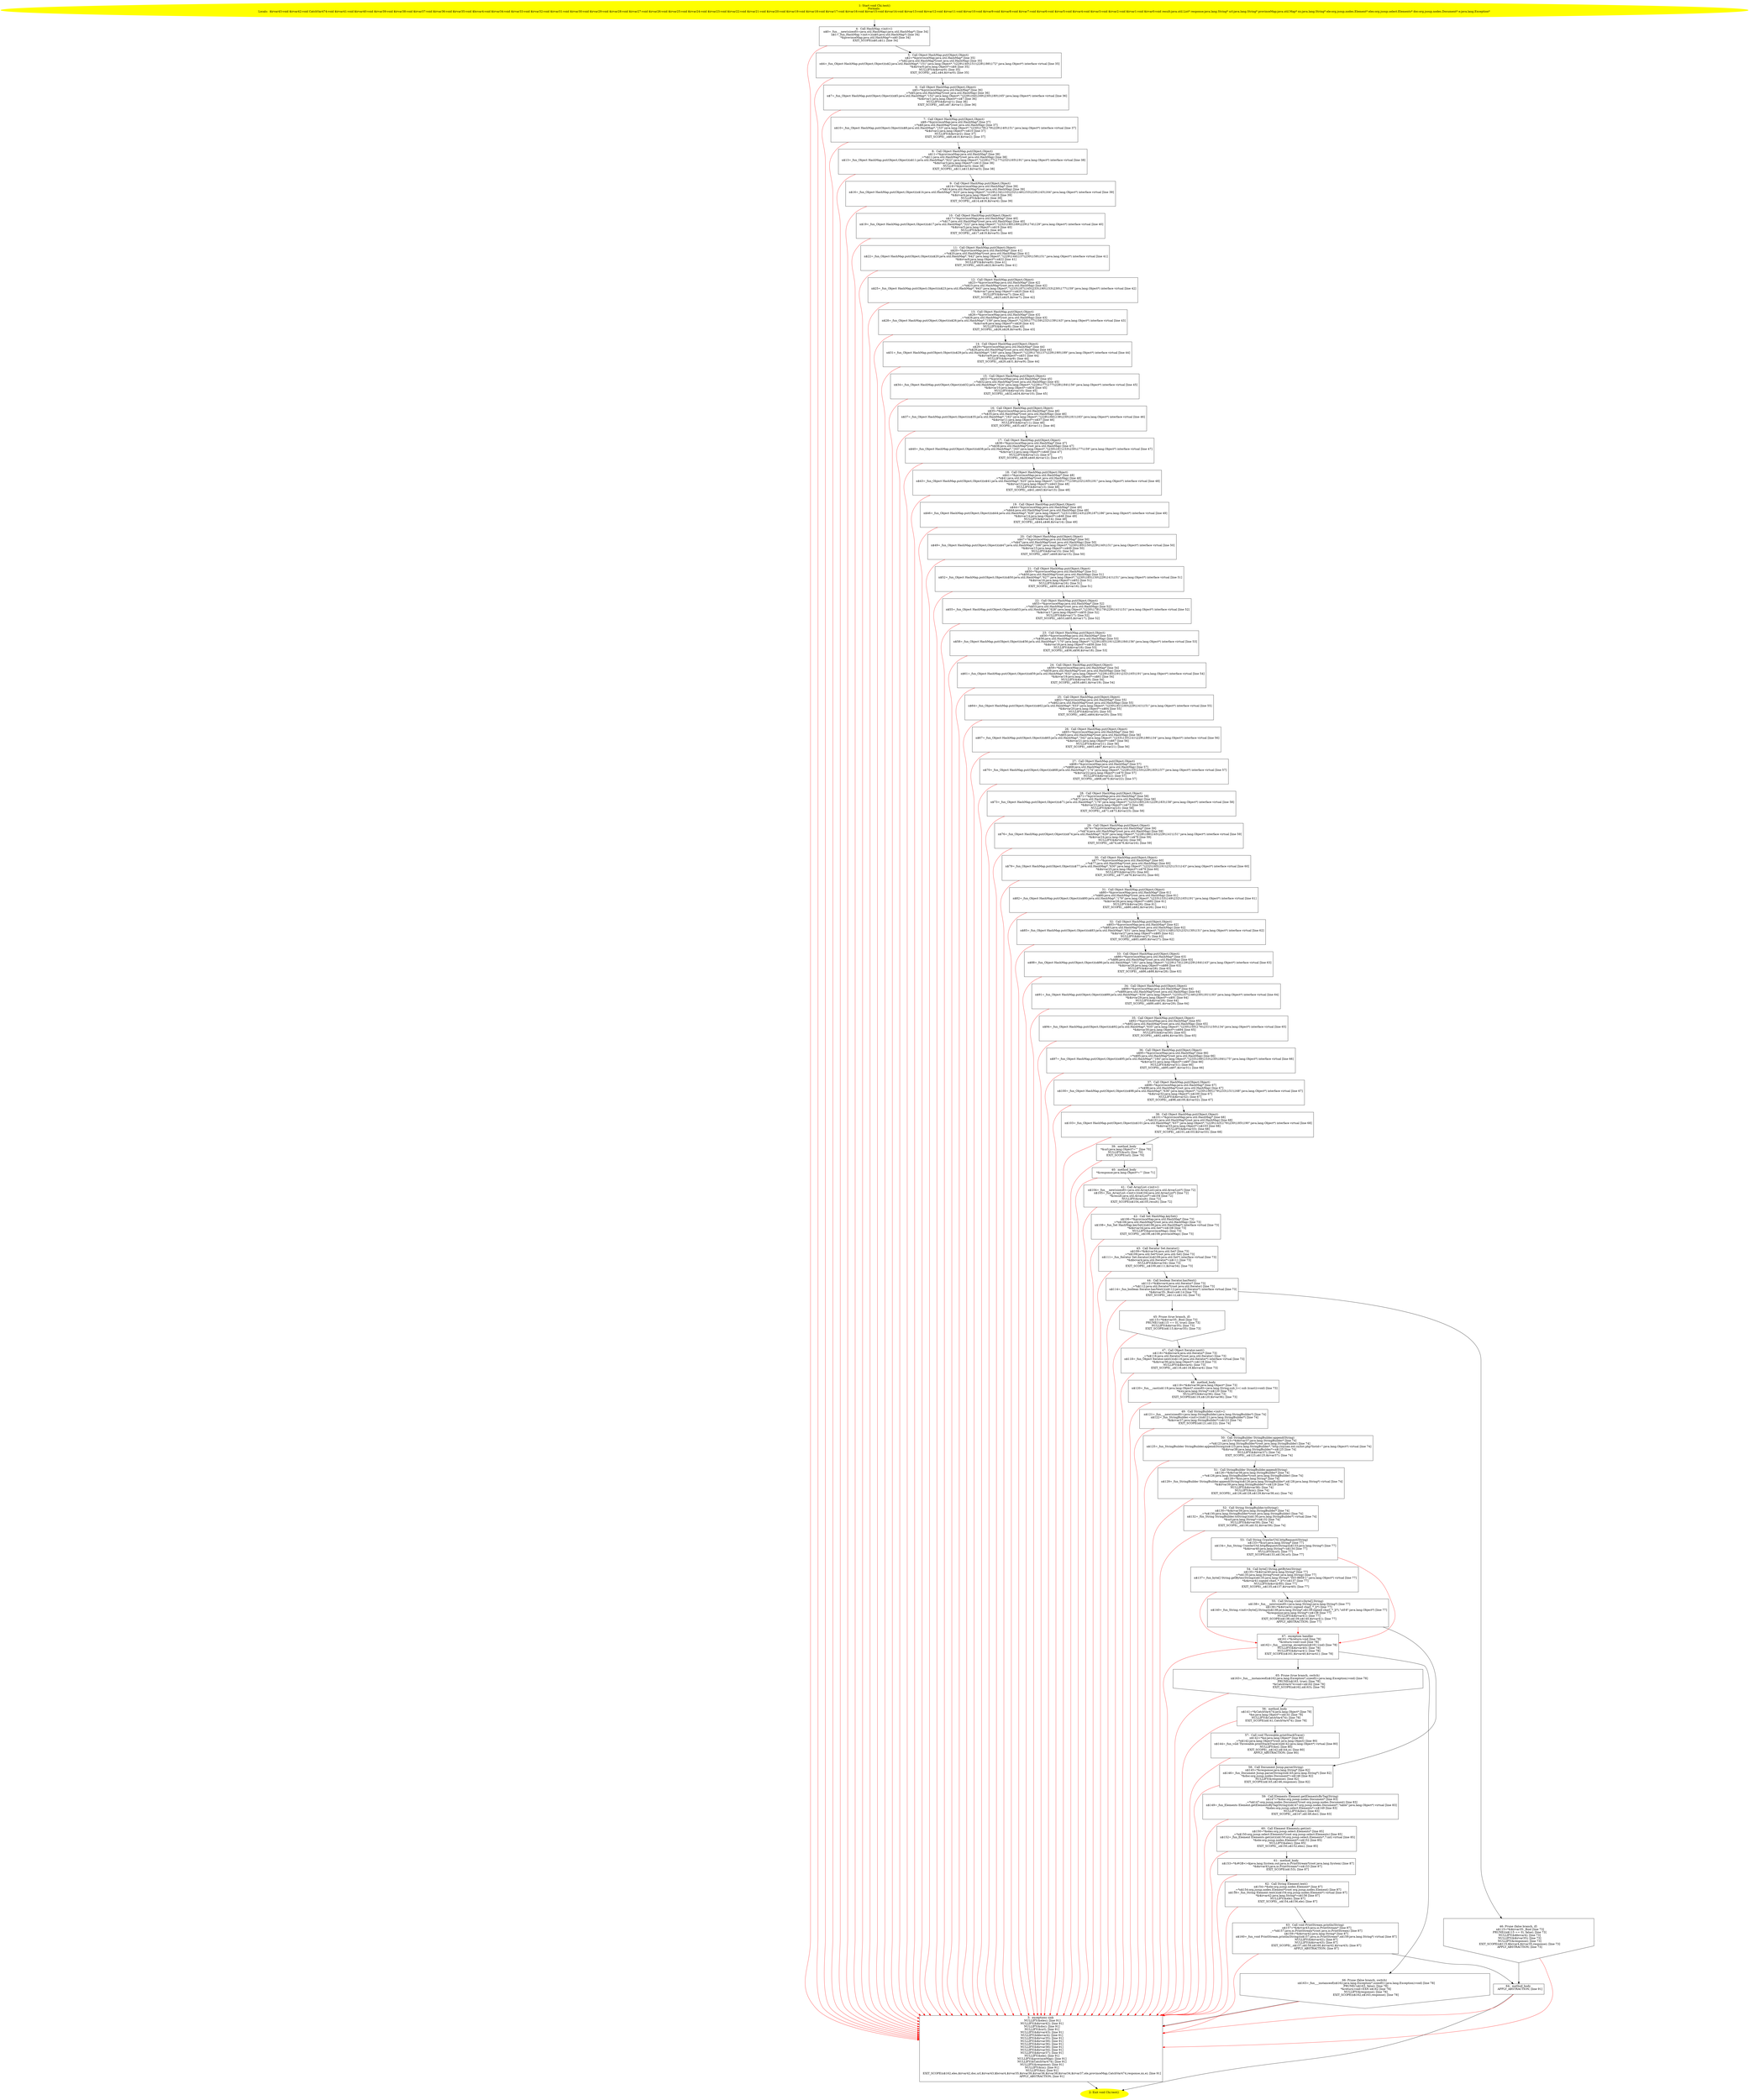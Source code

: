 /* @generated */
digraph cfg {
"com.dulishuo.school.Chi.test():void.30fd01a43b178efeb2701db017b47b7b_1" [label="1: Start void Chi.test()\nFormals: \nLocals:  $irvar43:void $irvar42:void CatchVar474:void $irvar41:void $irvar40:void $irvar39:void $irvar38:void $irvar37:void $irvar36:void $irvar35:void $bcvar4:void $irvar34:void $irvar33:void $irvar32:void $irvar31:void $irvar30:void $irvar29:void $irvar28:void $irvar27:void $irvar26:void $irvar25:void $irvar24:void $irvar23:void $irvar22:void $irvar21:void $irvar20:void $irvar19:void $irvar18:void $irvar17:void $irvar16:void $irvar15:void $irvar14:void $irvar13:void $irvar12:void $irvar11:void $irvar10:void $irvar9:void $irvar8:void $irvar7:void $irvar6:void $irvar5:void $irvar4:void $irvar3:void $irvar2:void $irvar1:void $irvar0:void result:java.util.List* response:java.lang.String* url:java.lang.String* provinceMap:java.util.Map* xx:java.lang.String* ele:org.jsoup.nodes.Element* eles:org.jsoup.select.Elements* doc:org.jsoup.nodes.Document* e:java.lang.Exception* \n  " color=yellow style=filled]
	

	 "com.dulishuo.school.Chi.test():void.30fd01a43b178efeb2701db017b47b7b_1" -> "com.dulishuo.school.Chi.test():void.30fd01a43b178efeb2701db017b47b7b_4" ;
"com.dulishuo.school.Chi.test():void.30fd01a43b178efeb2701db017b47b7b_2" [label="2: Exit void Chi.test() \n  " color=yellow style=filled]
	

"com.dulishuo.school.Chi.test():void.30fd01a43b178efeb2701db017b47b7b_3" [label="3:  exceptions sink \n   NULLIFY(&eles); [line 91]\n  NULLIFY(&$irvar42); [line 91]\n  NULLIFY(&doc); [line 91]\n  NULLIFY(&url); [line 91]\n  NULLIFY(&$irvar43); [line 91]\n  NULLIFY(&$bcvar4); [line 91]\n  NULLIFY(&$irvar35); [line 91]\n  NULLIFY(&$irvar39); [line 91]\n  NULLIFY(&$irvar36); [line 91]\n  NULLIFY(&$irvar38); [line 91]\n  NULLIFY(&$irvar34); [line 91]\n  NULLIFY(&$irvar37); [line 91]\n  NULLIFY(&ele); [line 91]\n  NULLIFY(&provinceMap); [line 91]\n  NULLIFY(&CatchVar474); [line 91]\n  NULLIFY(&response); [line 91]\n  NULLIFY(&xx); [line 91]\n  NULLIFY(&e); [line 91]\n  EXIT_SCOPE(n$162,eles,$irvar42,doc,url,$irvar43,$bcvar4,$irvar35,$irvar39,$irvar36,$irvar38,$irvar34,$irvar37,ele,provinceMap,CatchVar474,response,xx,e); [line 91]\n  APPLY_ABSTRACTION; [line 91]\n " shape="box"]
	

	 "com.dulishuo.school.Chi.test():void.30fd01a43b178efeb2701db017b47b7b_3" -> "com.dulishuo.school.Chi.test():void.30fd01a43b178efeb2701db017b47b7b_2" ;
"com.dulishuo.school.Chi.test():void.30fd01a43b178efeb2701db017b47b7b_4" [label="4:  Call HashMap.<init>() \n   n$0=_fun___new(sizeof(t=java.util.HashMap):java.util.HashMap*) [line 34]\n  n$1=_fun_HashMap.<init>()(n$0:java.util.HashMap*) [line 34]\n  *&provinceMap:java.util.HashMap*=n$0 [line 34]\n  EXIT_SCOPE(n$0,n$1); [line 34]\n " shape="box"]
	

	 "com.dulishuo.school.Chi.test():void.30fd01a43b178efeb2701db017b47b7b_4" -> "com.dulishuo.school.Chi.test():void.30fd01a43b178efeb2701db017b47b7b_5" ;
	 "com.dulishuo.school.Chi.test():void.30fd01a43b178efeb2701db017b47b7b_4" -> "com.dulishuo.school.Chi.test():void.30fd01a43b178efeb2701db017b47b7b_3" [color="red" ];
"com.dulishuo.school.Chi.test():void.30fd01a43b178efeb2701db017b47b7b_5" [label="5:  Call Object HashMap.put(Object,Object) \n   n$2=*&provinceMap:java.util.HashMap* [line 35]\n  _=*n$2:java.util.HashMap*(root java.util.HashMap) [line 35]\n  n$4=_fun_Object HashMap.put(Object,Object)(n$2:java.util.HashMap*,\"151\":java.lang.Object*,\"\\\\229\\\\140\\\\151\\\\228\\\\186\\\\172\":java.lang.Object*) interface virtual [line 35]\n  *&$irvar0:java.lang.Object*=n$4 [line 35]\n  NULLIFY(&$irvar0); [line 35]\n  EXIT_SCOPE(_,n$2,n$4,$irvar0); [line 35]\n " shape="box"]
	

	 "com.dulishuo.school.Chi.test():void.30fd01a43b178efeb2701db017b47b7b_5" -> "com.dulishuo.school.Chi.test():void.30fd01a43b178efeb2701db017b47b7b_6" ;
	 "com.dulishuo.school.Chi.test():void.30fd01a43b178efeb2701db017b47b7b_5" -> "com.dulishuo.school.Chi.test():void.30fd01a43b178efeb2701db017b47b7b_3" [color="red" ];
"com.dulishuo.school.Chi.test():void.30fd01a43b178efeb2701db017b47b7b_6" [label="6:  Call Object HashMap.put(Object,Object) \n   n$5=*&provinceMap:java.util.HashMap* [line 36]\n  _=*n$5:java.util.HashMap*(root java.util.HashMap) [line 36]\n  n$7=_fun_Object HashMap.put(Object,Object)(n$5:java.util.HashMap*,\"152\":java.lang.Object*,\"\\\\229\\\\164\\\\169\\\\230\\\\180\\\\165\":java.lang.Object*) interface virtual [line 36]\n  *&$irvar1:java.lang.Object*=n$7 [line 36]\n  NULLIFY(&$irvar1); [line 36]\n  EXIT_SCOPE(_,n$5,n$7,$irvar1); [line 36]\n " shape="box"]
	

	 "com.dulishuo.school.Chi.test():void.30fd01a43b178efeb2701db017b47b7b_6" -> "com.dulishuo.school.Chi.test():void.30fd01a43b178efeb2701db017b47b7b_7" ;
	 "com.dulishuo.school.Chi.test():void.30fd01a43b178efeb2701db017b47b7b_6" -> "com.dulishuo.school.Chi.test():void.30fd01a43b178efeb2701db017b47b7b_3" [color="red" ];
"com.dulishuo.school.Chi.test():void.30fd01a43b178efeb2701db017b47b7b_7" [label="7:  Call Object HashMap.put(Object,Object) \n   n$8=*&provinceMap:java.util.HashMap* [line 37]\n  _=*n$8:java.util.HashMap*(root java.util.HashMap) [line 37]\n  n$10=_fun_Object HashMap.put(Object,Object)(n$8:java.util.HashMap*,\"153\":java.lang.Object*,\"\\\\230\\\\178\\\\179\\\\229\\\\140\\\\151\":java.lang.Object*) interface virtual [line 37]\n  *&$irvar2:java.lang.Object*=n$10 [line 37]\n  NULLIFY(&$irvar2); [line 37]\n  EXIT_SCOPE(_,n$8,n$10,$irvar2); [line 37]\n " shape="box"]
	

	 "com.dulishuo.school.Chi.test():void.30fd01a43b178efeb2701db017b47b7b_7" -> "com.dulishuo.school.Chi.test():void.30fd01a43b178efeb2701db017b47b7b_8" ;
	 "com.dulishuo.school.Chi.test():void.30fd01a43b178efeb2701db017b47b7b_7" -> "com.dulishuo.school.Chi.test():void.30fd01a43b178efeb2701db017b47b7b_3" [color="red" ];
"com.dulishuo.school.Chi.test():void.30fd01a43b178efeb2701db017b47b7b_8" [label="8:  Call Object HashMap.put(Object,Object) \n   n$11=*&provinceMap:java.util.HashMap* [line 38]\n  _=*n$11:java.util.HashMap*(root java.util.HashMap) [line 38]\n  n$13=_fun_Object HashMap.put(Object,Object)(n$11:java.util.HashMap*,\"622\":java.lang.Object*,\"\\\\229\\\\177\\\\177\\\\232\\\\165\\\\191\":java.lang.Object*) interface virtual [line 38]\n  *&$irvar3:java.lang.Object*=n$13 [line 38]\n  NULLIFY(&$irvar3); [line 38]\n  EXIT_SCOPE(_,n$11,n$13,$irvar3); [line 38]\n " shape="box"]
	

	 "com.dulishuo.school.Chi.test():void.30fd01a43b178efeb2701db017b47b7b_8" -> "com.dulishuo.school.Chi.test():void.30fd01a43b178efeb2701db017b47b7b_9" ;
	 "com.dulishuo.school.Chi.test():void.30fd01a43b178efeb2701db017b47b7b_8" -> "com.dulishuo.school.Chi.test():void.30fd01a43b178efeb2701db017b47b7b_3" [color="red" ];
"com.dulishuo.school.Chi.test():void.30fd01a43b178efeb2701db017b47b7b_9" [label="9:  Call Object HashMap.put(Object,Object) \n   n$14=*&provinceMap:java.util.HashMap* [line 39]\n  _=*n$14:java.util.HashMap*(root java.util.HashMap) [line 39]\n  n$16=_fun_Object HashMap.put(Object,Object)(n$14:java.util.HashMap*,\"623\":java.lang.Object*,\"\\\\229\\\\134\\\\133\\\\232\\\\146\\\\153\\\\229\\\\143\\\\164\":java.lang.Object*) interface virtual [line 39]\n  *&$irvar4:java.lang.Object*=n$16 [line 39]\n  NULLIFY(&$irvar4); [line 39]\n  EXIT_SCOPE(_,n$14,n$16,$irvar4); [line 39]\n " shape="box"]
	

	 "com.dulishuo.school.Chi.test():void.30fd01a43b178efeb2701db017b47b7b_9" -> "com.dulishuo.school.Chi.test():void.30fd01a43b178efeb2701db017b47b7b_10" ;
	 "com.dulishuo.school.Chi.test():void.30fd01a43b178efeb2701db017b47b7b_9" -> "com.dulishuo.school.Chi.test():void.30fd01a43b178efeb2701db017b47b7b_3" [color="red" ];
"com.dulishuo.school.Chi.test():void.30fd01a43b178efeb2701db017b47b7b_10" [label="10:  Call Object HashMap.put(Object,Object) \n   n$17=*&provinceMap:java.util.HashMap* [line 40]\n  _=*n$17:java.util.HashMap*(root java.util.HashMap) [line 40]\n  n$19=_fun_Object HashMap.put(Object,Object)(n$17:java.util.HashMap*,\"322\":java.lang.Object*,\"\\\\232\\\\190\\\\189\\\\229\\\\174\\\\129\":java.lang.Object*) interface virtual [line 40]\n  *&$irvar5:java.lang.Object*=n$19 [line 40]\n  NULLIFY(&$irvar5); [line 40]\n  EXIT_SCOPE(_,n$17,n$19,$irvar5); [line 40]\n " shape="box"]
	

	 "com.dulishuo.school.Chi.test():void.30fd01a43b178efeb2701db017b47b7b_10" -> "com.dulishuo.school.Chi.test():void.30fd01a43b178efeb2701db017b47b7b_11" ;
	 "com.dulishuo.school.Chi.test():void.30fd01a43b178efeb2701db017b47b7b_10" -> "com.dulishuo.school.Chi.test():void.30fd01a43b178efeb2701db017b47b7b_3" [color="red" ];
"com.dulishuo.school.Chi.test():void.30fd01a43b178efeb2701db017b47b7b_11" [label="11:  Call Object HashMap.put(Object,Object) \n   n$20=*&provinceMap:java.util.HashMap* [line 41]\n  _=*n$20:java.util.HashMap*(root java.util.HashMap) [line 41]\n  n$22=_fun_Object HashMap.put(Object,Object)(n$20:java.util.HashMap*,\"642\":java.lang.Object*,\"\\\\229\\\\144\\\\137\\\\230\\\\158\\\\151\":java.lang.Object*) interface virtual [line 41]\n  *&$irvar6:java.lang.Object*=n$22 [line 41]\n  NULLIFY(&$irvar6); [line 41]\n  EXIT_SCOPE(_,n$20,n$22,$irvar6); [line 41]\n " shape="box"]
	

	 "com.dulishuo.school.Chi.test():void.30fd01a43b178efeb2701db017b47b7b_11" -> "com.dulishuo.school.Chi.test():void.30fd01a43b178efeb2701db017b47b7b_12" ;
	 "com.dulishuo.school.Chi.test():void.30fd01a43b178efeb2701db017b47b7b_11" -> "com.dulishuo.school.Chi.test():void.30fd01a43b178efeb2701db017b47b7b_3" [color="red" ];
"com.dulishuo.school.Chi.test():void.30fd01a43b178efeb2701db017b47b7b_12" [label="12:  Call Object HashMap.put(Object,Object) \n   n$23=*&provinceMap:java.util.HashMap* [line 42]\n  _=*n$23:java.util.HashMap*(root java.util.HashMap) [line 42]\n  n$25=_fun_Object HashMap.put(Object,Object)(n$23:java.util.HashMap*,\"643\":java.lang.Object*,\"\\\\233\\\\187\\\\145\\\\233\\\\190\\\\153\\\\230\\\\177\\\\159\":java.lang.Object*) interface virtual [line 42]\n  *&$irvar7:java.lang.Object*=n$25 [line 42]\n  NULLIFY(&$irvar7); [line 42]\n  EXIT_SCOPE(_,n$23,n$25,$irvar7); [line 42]\n " shape="box"]
	

	 "com.dulishuo.school.Chi.test():void.30fd01a43b178efeb2701db017b47b7b_12" -> "com.dulishuo.school.Chi.test():void.30fd01a43b178efeb2701db017b47b7b_13" ;
	 "com.dulishuo.school.Chi.test():void.30fd01a43b178efeb2701db017b47b7b_12" -> "com.dulishuo.school.Chi.test():void.30fd01a43b178efeb2701db017b47b7b_3" [color="red" ];
"com.dulishuo.school.Chi.test():void.30fd01a43b178efeb2701db017b47b7b_13" [label="13:  Call Object HashMap.put(Object,Object) \n   n$26=*&provinceMap:java.util.HashMap* [line 43]\n  _=*n$26:java.util.HashMap*(root java.util.HashMap) [line 43]\n  n$28=_fun_Object HashMap.put(Object,Object)(n$26:java.util.HashMap*,\"159\":java.lang.Object*,\"\\\\230\\\\177\\\\159\\\\232\\\\139\\\\143\":java.lang.Object*) interface virtual [line 43]\n  *&$irvar8:java.lang.Object*=n$28 [line 43]\n  NULLIFY(&$irvar8); [line 43]\n  EXIT_SCOPE(_,n$26,n$28,$irvar8); [line 43]\n " shape="box"]
	

	 "com.dulishuo.school.Chi.test():void.30fd01a43b178efeb2701db017b47b7b_13" -> "com.dulishuo.school.Chi.test():void.30fd01a43b178efeb2701db017b47b7b_14" ;
	 "com.dulishuo.school.Chi.test():void.30fd01a43b178efeb2701db017b47b7b_13" -> "com.dulishuo.school.Chi.test():void.30fd01a43b178efeb2701db017b47b7b_3" [color="red" ];
"com.dulishuo.school.Chi.test():void.30fd01a43b178efeb2701db017b47b7b_14" [label="14:  Call Object HashMap.put(Object,Object) \n   n$29=*&provinceMap:java.util.HashMap* [line 44]\n  _=*n$29:java.util.HashMap*(root java.util.HashMap) [line 44]\n  n$31=_fun_Object HashMap.put(Object,Object)(n$29:java.util.HashMap*,\"160\":java.lang.Object*,\"\\\\229\\\\174\\\\137\\\\229\\\\190\\\\189\":java.lang.Object*) interface virtual [line 44]\n  *&$irvar9:java.lang.Object*=n$31 [line 44]\n  NULLIFY(&$irvar9); [line 44]\n  EXIT_SCOPE(_,n$29,n$31,$irvar9); [line 44]\n " shape="box"]
	

	 "com.dulishuo.school.Chi.test():void.30fd01a43b178efeb2701db017b47b7b_14" -> "com.dulishuo.school.Chi.test():void.30fd01a43b178efeb2701db017b47b7b_15" ;
	 "com.dulishuo.school.Chi.test():void.30fd01a43b178efeb2701db017b47b7b_14" -> "com.dulishuo.school.Chi.test():void.30fd01a43b178efeb2701db017b47b7b_3" [color="red" ];
"com.dulishuo.school.Chi.test():void.30fd01a43b178efeb2701db017b47b7b_15" [label="15:  Call Object HashMap.put(Object,Object) \n   n$32=*&provinceMap:java.util.HashMap* [line 45]\n  _=*n$32:java.util.HashMap*(root java.util.HashMap) [line 45]\n  n$34=_fun_Object HashMap.put(Object,Object)(n$32:java.util.HashMap*,\"624\":java.lang.Object*,\"\\\\229\\\\177\\\\177\\\\228\\\\184\\\\156\":java.lang.Object*) interface virtual [line 45]\n  *&$irvar10:java.lang.Object*=n$34 [line 45]\n  NULLIFY(&$irvar10); [line 45]\n  EXIT_SCOPE(_,n$32,n$34,$irvar10); [line 45]\n " shape="box"]
	

	 "com.dulishuo.school.Chi.test():void.30fd01a43b178efeb2701db017b47b7b_15" -> "com.dulishuo.school.Chi.test():void.30fd01a43b178efeb2701db017b47b7b_16" ;
	 "com.dulishuo.school.Chi.test():void.30fd01a43b178efeb2701db017b47b7b_15" -> "com.dulishuo.school.Chi.test():void.30fd01a43b178efeb2701db017b47b7b_3" [color="red" ];
"com.dulishuo.school.Chi.test():void.30fd01a43b178efeb2701db017b47b7b_16" [label="16:  Call Object HashMap.put(Object,Object) \n   n$35=*&provinceMap:java.util.HashMap* [line 46]\n  _=*n$35:java.util.HashMap*(root java.util.HashMap) [line 46]\n  n$37=_fun_Object HashMap.put(Object,Object)(n$35:java.util.HashMap*,\"162\":java.lang.Object*,\"\\\\228\\\\184\\\\138\\\\230\\\\181\\\\183\":java.lang.Object*) interface virtual [line 46]\n  *&$irvar11:java.lang.Object*=n$37 [line 46]\n  NULLIFY(&$irvar11); [line 46]\n  EXIT_SCOPE(_,n$35,n$37,$irvar11); [line 46]\n " shape="box"]
	

	 "com.dulishuo.school.Chi.test():void.30fd01a43b178efeb2701db017b47b7b_16" -> "com.dulishuo.school.Chi.test():void.30fd01a43b178efeb2701db017b47b7b_17" ;
	 "com.dulishuo.school.Chi.test():void.30fd01a43b178efeb2701db017b47b7b_16" -> "com.dulishuo.school.Chi.test():void.30fd01a43b178efeb2701db017b47b7b_3" [color="red" ];
"com.dulishuo.school.Chi.test():void.30fd01a43b178efeb2701db017b47b7b_17" [label="17:  Call Object HashMap.put(Object,Object) \n   n$38=*&provinceMap:java.util.HashMap* [line 47]\n  _=*n$38:java.util.HashMap*(root java.util.HashMap) [line 47]\n  n$40=_fun_Object HashMap.put(Object,Object)(n$38:java.util.HashMap*,\"163\":java.lang.Object*,\"\\\\230\\\\181\\\\153\\\\230\\\\177\\\\159\":java.lang.Object*) interface virtual [line 47]\n  *&$irvar12:java.lang.Object*=n$40 [line 47]\n  NULLIFY(&$irvar12); [line 47]\n  EXIT_SCOPE(_,n$38,n$40,$irvar12); [line 47]\n " shape="box"]
	

	 "com.dulishuo.school.Chi.test():void.30fd01a43b178efeb2701db017b47b7b_17" -> "com.dulishuo.school.Chi.test():void.30fd01a43b178efeb2701db017b47b7b_18" ;
	 "com.dulishuo.school.Chi.test():void.30fd01a43b178efeb2701db017b47b7b_17" -> "com.dulishuo.school.Chi.test():void.30fd01a43b178efeb2701db017b47b7b_3" [color="red" ];
"com.dulishuo.school.Chi.test():void.30fd01a43b178efeb2701db017b47b7b_18" [label="18:  Call Object HashMap.put(Object,Object) \n   n$41=*&provinceMap:java.util.HashMap* [line 48]\n  _=*n$41:java.util.HashMap*(root java.util.HashMap) [line 48]\n  n$43=_fun_Object HashMap.put(Object,Object)(n$41:java.util.HashMap*,\"625\":java.lang.Object*,\"\\\\230\\\\177\\\\159\\\\232\\\\165\\\\191\":java.lang.Object*) interface virtual [line 48]\n  *&$irvar13:java.lang.Object*=n$43 [line 48]\n  NULLIFY(&$irvar13); [line 48]\n  EXIT_SCOPE(_,n$41,n$43,$irvar13); [line 48]\n " shape="box"]
	

	 "com.dulishuo.school.Chi.test():void.30fd01a43b178efeb2701db017b47b7b_18" -> "com.dulishuo.school.Chi.test():void.30fd01a43b178efeb2701db017b47b7b_19" ;
	 "com.dulishuo.school.Chi.test():void.30fd01a43b178efeb2701db017b47b7b_18" -> "com.dulishuo.school.Chi.test():void.30fd01a43b178efeb2701db017b47b7b_3" [color="red" ];
"com.dulishuo.school.Chi.test():void.30fd01a43b178efeb2701db017b47b7b_19" [label="19:  Call Object HashMap.put(Object,Object) \n   n$44=*&provinceMap:java.util.HashMap* [line 49]\n  _=*n$44:java.util.HashMap*(root java.util.HashMap) [line 49]\n  n$46=_fun_Object HashMap.put(Object,Object)(n$44:java.util.HashMap*,\"626\":java.lang.Object*,\"\\\\231\\\\166\\\\143\\\\229\\\\187\\\\186\":java.lang.Object*) interface virtual [line 49]\n  *&$irvar14:java.lang.Object*=n$46 [line 49]\n  NULLIFY(&$irvar14); [line 49]\n  EXIT_SCOPE(_,n$44,n$46,$irvar14); [line 49]\n " shape="box"]
	

	 "com.dulishuo.school.Chi.test():void.30fd01a43b178efeb2701db017b47b7b_19" -> "com.dulishuo.school.Chi.test():void.30fd01a43b178efeb2701db017b47b7b_20" ;
	 "com.dulishuo.school.Chi.test():void.30fd01a43b178efeb2701db017b47b7b_19" -> "com.dulishuo.school.Chi.test():void.30fd01a43b178efeb2701db017b47b7b_3" [color="red" ];
"com.dulishuo.school.Chi.test():void.30fd01a43b178efeb2701db017b47b7b_20" [label="20:  Call Object HashMap.put(Object,Object) \n   n$47=*&provinceMap:java.util.HashMap* [line 50]\n  _=*n$47:java.util.HashMap*(root java.util.HashMap) [line 50]\n  n$49=_fun_Object HashMap.put(Object,Object)(n$47:java.util.HashMap*,\"166\":java.lang.Object*,\"\\\\230\\\\185\\\\150\\\\229\\\\140\\\\151\":java.lang.Object*) interface virtual [line 50]\n  *&$irvar15:java.lang.Object*=n$49 [line 50]\n  NULLIFY(&$irvar15); [line 50]\n  EXIT_SCOPE(_,n$47,n$49,$irvar15); [line 50]\n " shape="box"]
	

	 "com.dulishuo.school.Chi.test():void.30fd01a43b178efeb2701db017b47b7b_20" -> "com.dulishuo.school.Chi.test():void.30fd01a43b178efeb2701db017b47b7b_21" ;
	 "com.dulishuo.school.Chi.test():void.30fd01a43b178efeb2701db017b47b7b_20" -> "com.dulishuo.school.Chi.test():void.30fd01a43b178efeb2701db017b47b7b_3" [color="red" ];
"com.dulishuo.school.Chi.test():void.30fd01a43b178efeb2701db017b47b7b_21" [label="21:  Call Object HashMap.put(Object,Object) \n   n$50=*&provinceMap:java.util.HashMap* [line 51]\n  _=*n$50:java.util.HashMap*(root java.util.HashMap) [line 51]\n  n$52=_fun_Object HashMap.put(Object,Object)(n$50:java.util.HashMap*,\"627\":java.lang.Object*,\"\\\\230\\\\185\\\\150\\\\229\\\\141\\\\151\":java.lang.Object*) interface virtual [line 51]\n  *&$irvar16:java.lang.Object*=n$52 [line 51]\n  NULLIFY(&$irvar16); [line 51]\n  EXIT_SCOPE(_,n$50,n$52,$irvar16); [line 51]\n " shape="box"]
	

	 "com.dulishuo.school.Chi.test():void.30fd01a43b178efeb2701db017b47b7b_21" -> "com.dulishuo.school.Chi.test():void.30fd01a43b178efeb2701db017b47b7b_22" ;
	 "com.dulishuo.school.Chi.test():void.30fd01a43b178efeb2701db017b47b7b_21" -> "com.dulishuo.school.Chi.test():void.30fd01a43b178efeb2701db017b47b7b_3" [color="red" ];
"com.dulishuo.school.Chi.test():void.30fd01a43b178efeb2701db017b47b7b_22" [label="22:  Call Object HashMap.put(Object,Object) \n   n$53=*&provinceMap:java.util.HashMap* [line 52]\n  _=*n$53:java.util.HashMap*(root java.util.HashMap) [line 52]\n  n$55=_fun_Object HashMap.put(Object,Object)(n$53:java.util.HashMap*,\"628\":java.lang.Object*,\"\\\\230\\\\178\\\\179\\\\229\\\\141\\\\151\":java.lang.Object*) interface virtual [line 52]\n  *&$irvar17:java.lang.Object*=n$55 [line 52]\n  NULLIFY(&$irvar17); [line 52]\n  EXIT_SCOPE(_,n$53,n$55,$irvar17); [line 52]\n " shape="box"]
	

	 "com.dulishuo.school.Chi.test():void.30fd01a43b178efeb2701db017b47b7b_22" -> "com.dulishuo.school.Chi.test():void.30fd01a43b178efeb2701db017b47b7b_23" ;
	 "com.dulishuo.school.Chi.test():void.30fd01a43b178efeb2701db017b47b7b_22" -> "com.dulishuo.school.Chi.test():void.30fd01a43b178efeb2701db017b47b7b_3" [color="red" ];
"com.dulishuo.school.Chi.test():void.30fd01a43b178efeb2701db017b47b7b_23" [label="23:  Call Object HashMap.put(Object,Object) \n   n$56=*&provinceMap:java.util.HashMap* [line 53]\n  _=*n$56:java.util.HashMap*(root java.util.HashMap) [line 53]\n  n$58=_fun_Object HashMap.put(Object,Object)(n$56:java.util.HashMap*,\"170\":java.lang.Object*,\"\\\\229\\\\185\\\\191\\\\228\\\\184\\\\156\":java.lang.Object*) interface virtual [line 53]\n  *&$irvar18:java.lang.Object*=n$58 [line 53]\n  NULLIFY(&$irvar18); [line 53]\n  EXIT_SCOPE(_,n$56,n$58,$irvar18); [line 53]\n " shape="box"]
	

	 "com.dulishuo.school.Chi.test():void.30fd01a43b178efeb2701db017b47b7b_23" -> "com.dulishuo.school.Chi.test():void.30fd01a43b178efeb2701db017b47b7b_24" ;
	 "com.dulishuo.school.Chi.test():void.30fd01a43b178efeb2701db017b47b7b_23" -> "com.dulishuo.school.Chi.test():void.30fd01a43b178efeb2701db017b47b7b_3" [color="red" ];
"com.dulishuo.school.Chi.test():void.30fd01a43b178efeb2701db017b47b7b_24" [label="24:  Call Object HashMap.put(Object,Object) \n   n$59=*&provinceMap:java.util.HashMap* [line 54]\n  _=*n$59:java.util.HashMap*(root java.util.HashMap) [line 54]\n  n$61=_fun_Object HashMap.put(Object,Object)(n$59:java.util.HashMap*,\"632\":java.lang.Object*,\"\\\\229\\\\185\\\\191\\\\232\\\\165\\\\191\":java.lang.Object*) interface virtual [line 54]\n  *&$irvar19:java.lang.Object*=n$61 [line 54]\n  NULLIFY(&$irvar19); [line 54]\n  EXIT_SCOPE(_,n$59,n$61,$irvar19); [line 54]\n " shape="box"]
	

	 "com.dulishuo.school.Chi.test():void.30fd01a43b178efeb2701db017b47b7b_24" -> "com.dulishuo.school.Chi.test():void.30fd01a43b178efeb2701db017b47b7b_25" ;
	 "com.dulishuo.school.Chi.test():void.30fd01a43b178efeb2701db017b47b7b_24" -> "com.dulishuo.school.Chi.test():void.30fd01a43b178efeb2701db017b47b7b_3" [color="red" ];
"com.dulishuo.school.Chi.test():void.30fd01a43b178efeb2701db017b47b7b_25" [label="25:  Call Object HashMap.put(Object,Object) \n   n$62=*&provinceMap:java.util.HashMap* [line 55]\n  _=*n$62:java.util.HashMap*(root java.util.HashMap) [line 55]\n  n$64=_fun_Object HashMap.put(Object,Object)(n$62:java.util.HashMap*,\"633\":java.lang.Object*,\"\\\\230\\\\181\\\\183\\\\229\\\\141\\\\151\":java.lang.Object*) interface virtual [line 55]\n  *&$irvar20:java.lang.Object*=n$64 [line 55]\n  NULLIFY(&$irvar20); [line 55]\n  EXIT_SCOPE(_,n$62,n$64,$irvar20); [line 55]\n " shape="box"]
	

	 "com.dulishuo.school.Chi.test():void.30fd01a43b178efeb2701db017b47b7b_25" -> "com.dulishuo.school.Chi.test():void.30fd01a43b178efeb2701db017b47b7b_26" ;
	 "com.dulishuo.school.Chi.test():void.30fd01a43b178efeb2701db017b47b7b_25" -> "com.dulishuo.school.Chi.test():void.30fd01a43b178efeb2701db017b47b7b_3" [color="red" ];
"com.dulishuo.school.Chi.test():void.30fd01a43b178efeb2701db017b47b7b_26" [label="26:  Call Object HashMap.put(Object,Object) \n   n$65=*&provinceMap:java.util.HashMap* [line 56]\n  _=*n$65:java.util.HashMap*(root java.util.HashMap) [line 56]\n  n$67=_fun_Object HashMap.put(Object,Object)(n$65:java.util.HashMap*,\"342\":java.lang.Object*,\"\\\\233\\\\135\\\\141\\\\229\\\\186\\\\134\":java.lang.Object*) interface virtual [line 56]\n  *&$irvar21:java.lang.Object*=n$67 [line 56]\n  NULLIFY(&$irvar21); [line 56]\n  EXIT_SCOPE(_,n$65,n$67,$irvar21); [line 56]\n " shape="box"]
	

	 "com.dulishuo.school.Chi.test():void.30fd01a43b178efeb2701db017b47b7b_26" -> "com.dulishuo.school.Chi.test():void.30fd01a43b178efeb2701db017b47b7b_27" ;
	 "com.dulishuo.school.Chi.test():void.30fd01a43b178efeb2701db017b47b7b_26" -> "com.dulishuo.school.Chi.test():void.30fd01a43b178efeb2701db017b47b7b_3" [color="red" ];
"com.dulishuo.school.Chi.test():void.30fd01a43b178efeb2701db017b47b7b_27" [label="27:  Call Object HashMap.put(Object,Object) \n   n$68=*&provinceMap:java.util.HashMap* [line 57]\n  _=*n$68:java.util.HashMap*(root java.util.HashMap) [line 57]\n  n$70=_fun_Object HashMap.put(Object,Object)(n$68:java.util.HashMap*,\"174\":java.lang.Object*,\"\\\\229\\\\155\\\\155\\\\229\\\\183\\\\157\":java.lang.Object*) interface virtual [line 57]\n  *&$irvar22:java.lang.Object*=n$70 [line 57]\n  NULLIFY(&$irvar22); [line 57]\n  EXIT_SCOPE(_,n$68,n$70,$irvar22); [line 57]\n " shape="box"]
	

	 "com.dulishuo.school.Chi.test():void.30fd01a43b178efeb2701db017b47b7b_27" -> "com.dulishuo.school.Chi.test():void.30fd01a43b178efeb2701db017b47b7b_28" ;
	 "com.dulishuo.school.Chi.test():void.30fd01a43b178efeb2701db017b47b7b_27" -> "com.dulishuo.school.Chi.test():void.30fd01a43b178efeb2701db017b47b7b_3" [color="red" ];
"com.dulishuo.school.Chi.test():void.30fd01a43b178efeb2701db017b47b7b_28" [label="28:  Call Object HashMap.put(Object,Object) \n   n$71=*&provinceMap:java.util.HashMap* [line 58]\n  _=*n$71:java.util.HashMap*(root java.util.HashMap) [line 58]\n  n$73=_fun_Object HashMap.put(Object,Object)(n$71:java.util.HashMap*,\"176\":java.lang.Object*,\"\\\\232\\\\180\\\\181\\\\229\\\\183\\\\158\":java.lang.Object*) interface virtual [line 58]\n  *&$irvar23:java.lang.Object*=n$73 [line 58]\n  NULLIFY(&$irvar23); [line 58]\n  EXIT_SCOPE(_,n$71,n$73,$irvar23); [line 58]\n " shape="box"]
	

	 "com.dulishuo.school.Chi.test():void.30fd01a43b178efeb2701db017b47b7b_28" -> "com.dulishuo.school.Chi.test():void.30fd01a43b178efeb2701db017b47b7b_29" ;
	 "com.dulishuo.school.Chi.test():void.30fd01a43b178efeb2701db017b47b7b_28" -> "com.dulishuo.school.Chi.test():void.30fd01a43b178efeb2701db017b47b7b_3" [color="red" ];
"com.dulishuo.school.Chi.test():void.30fd01a43b178efeb2701db017b47b7b_29" [label="29:  Call Object HashMap.put(Object,Object) \n   n$74=*&provinceMap:java.util.HashMap* [line 59]\n  _=*n$74:java.util.HashMap*(root java.util.HashMap) [line 59]\n  n$76=_fun_Object HashMap.put(Object,Object)(n$74:java.util.HashMap*,\"629\":java.lang.Object*,\"\\\\228\\\\186\\\\145\\\\229\\\\141\\\\151\":java.lang.Object*) interface virtual [line 59]\n  *&$irvar24:java.lang.Object*=n$76 [line 59]\n  NULLIFY(&$irvar24); [line 59]\n  EXIT_SCOPE(_,n$74,n$76,$irvar24); [line 59]\n " shape="box"]
	

	 "com.dulishuo.school.Chi.test():void.30fd01a43b178efeb2701db017b47b7b_29" -> "com.dulishuo.school.Chi.test():void.30fd01a43b178efeb2701db017b47b7b_30" ;
	 "com.dulishuo.school.Chi.test():void.30fd01a43b178efeb2701db017b47b7b_29" -> "com.dulishuo.school.Chi.test():void.30fd01a43b178efeb2701db017b47b7b_3" [color="red" ];
"com.dulishuo.school.Chi.test():void.30fd01a43b178efeb2701db017b47b7b_30" [label="30:  Call Object HashMap.put(Object,Object) \n   n$77=*&provinceMap:java.util.HashMap* [line 60]\n  _=*n$77:java.util.HashMap*(root java.util.HashMap) [line 60]\n  n$79=_fun_Object HashMap.put(Object,Object)(n$77:java.util.HashMap*,\"630\":java.lang.Object*,\"\\\\232\\\\165\\\\191\\\\232\\\\151\\\\143\":java.lang.Object*) interface virtual [line 60]\n  *&$irvar25:java.lang.Object*=n$79 [line 60]\n  NULLIFY(&$irvar25); [line 60]\n  EXIT_SCOPE(_,n$77,n$79,$irvar25); [line 60]\n " shape="box"]
	

	 "com.dulishuo.school.Chi.test():void.30fd01a43b178efeb2701db017b47b7b_30" -> "com.dulishuo.school.Chi.test():void.30fd01a43b178efeb2701db017b47b7b_31" ;
	 "com.dulishuo.school.Chi.test():void.30fd01a43b178efeb2701db017b47b7b_30" -> "com.dulishuo.school.Chi.test():void.30fd01a43b178efeb2701db017b47b7b_3" [color="red" ];
"com.dulishuo.school.Chi.test():void.30fd01a43b178efeb2701db017b47b7b_31" [label="31:  Call Object HashMap.put(Object,Object) \n   n$80=*&provinceMap:java.util.HashMap* [line 61]\n  _=*n$80:java.util.HashMap*(root java.util.HashMap) [line 61]\n  n$82=_fun_Object HashMap.put(Object,Object)(n$80:java.util.HashMap*,\"179\":java.lang.Object*,\"\\\\233\\\\153\\\\149\\\\232\\\\165\\\\191\":java.lang.Object*) interface virtual [line 61]\n  *&$irvar26:java.lang.Object*=n$82 [line 61]\n  NULLIFY(&$irvar26); [line 61]\n  EXIT_SCOPE(_,n$80,n$82,$irvar26); [line 61]\n " shape="box"]
	

	 "com.dulishuo.school.Chi.test():void.30fd01a43b178efeb2701db017b47b7b_31" -> "com.dulishuo.school.Chi.test():void.30fd01a43b178efeb2701db017b47b7b_32" ;
	 "com.dulishuo.school.Chi.test():void.30fd01a43b178efeb2701db017b47b7b_31" -> "com.dulishuo.school.Chi.test():void.30fd01a43b178efeb2701db017b47b7b_3" [color="red" ];
"com.dulishuo.school.Chi.test():void.30fd01a43b178efeb2701db017b47b7b_32" [label="32:  Call Object HashMap.put(Object,Object) \n   n$83=*&provinceMap:java.util.HashMap* [line 62]\n  _=*n$83:java.util.HashMap*(root java.util.HashMap) [line 62]\n  n$85=_fun_Object HashMap.put(Object,Object)(n$83:java.util.HashMap*,\"631\":java.lang.Object*,\"\\\\231\\\\148\\\\152\\\\232\\\\130\\\\131\":java.lang.Object*) interface virtual [line 62]\n  *&$irvar27:java.lang.Object*=n$85 [line 62]\n  NULLIFY(&$irvar27); [line 62]\n  EXIT_SCOPE(_,n$83,n$85,$irvar27); [line 62]\n " shape="box"]
	

	 "com.dulishuo.school.Chi.test():void.30fd01a43b178efeb2701db017b47b7b_32" -> "com.dulishuo.school.Chi.test():void.30fd01a43b178efeb2701db017b47b7b_33" ;
	 "com.dulishuo.school.Chi.test():void.30fd01a43b178efeb2701db017b47b7b_32" -> "com.dulishuo.school.Chi.test():void.30fd01a43b178efeb2701db017b47b7b_3" [color="red" ];
"com.dulishuo.school.Chi.test():void.30fd01a43b178efeb2701db017b47b7b_33" [label="33:  Call Object HashMap.put(Object,Object) \n   n$86=*&provinceMap:java.util.HashMap* [line 63]\n  _=*n$86:java.util.HashMap*(root java.util.HashMap) [line 63]\n  n$88=_fun_Object HashMap.put(Object,Object)(n$86:java.util.HashMap*,\"181\":java.lang.Object*,\"\\\\229\\\\174\\\\129\\\\229\\\\164\\\\143\":java.lang.Object*) interface virtual [line 63]\n  *&$irvar28:java.lang.Object*=n$88 [line 63]\n  NULLIFY(&$irvar28); [line 63]\n  EXIT_SCOPE(_,n$86,n$88,$irvar28); [line 63]\n " shape="box"]
	

	 "com.dulishuo.school.Chi.test():void.30fd01a43b178efeb2701db017b47b7b_33" -> "com.dulishuo.school.Chi.test():void.30fd01a43b178efeb2701db017b47b7b_34" ;
	 "com.dulishuo.school.Chi.test():void.30fd01a43b178efeb2701db017b47b7b_33" -> "com.dulishuo.school.Chi.test():void.30fd01a43b178efeb2701db017b47b7b_3" [color="red" ];
"com.dulishuo.school.Chi.test():void.30fd01a43b178efeb2701db017b47b7b_34" [label="34:  Call Object HashMap.put(Object,Object) \n   n$89=*&provinceMap:java.util.HashMap* [line 64]\n  _=*n$89:java.util.HashMap*(root java.util.HashMap) [line 64]\n  n$91=_fun_Object HashMap.put(Object,Object)(n$89:java.util.HashMap*,\"634\":java.lang.Object*,\"\\\\233\\\\157\\\\146\\\\230\\\\181\\\\183\":java.lang.Object*) interface virtual [line 64]\n  *&$irvar29:java.lang.Object*=n$91 [line 64]\n  NULLIFY(&$irvar29); [line 64]\n  EXIT_SCOPE(_,n$89,n$91,$irvar29); [line 64]\n " shape="box"]
	

	 "com.dulishuo.school.Chi.test():void.30fd01a43b178efeb2701db017b47b7b_34" -> "com.dulishuo.school.Chi.test():void.30fd01a43b178efeb2701db017b47b7b_35" ;
	 "com.dulishuo.school.Chi.test():void.30fd01a43b178efeb2701db017b47b7b_34" -> "com.dulishuo.school.Chi.test():void.30fd01a43b178efeb2701db017b47b7b_3" [color="red" ];
"com.dulishuo.school.Chi.test():void.30fd01a43b178efeb2701db017b47b7b_35" [label="35:  Call Object HashMap.put(Object,Object) \n   n$92=*&provinceMap:java.util.HashMap* [line 65]\n  _=*n$92:java.util.HashMap*(root java.util.HashMap) [line 65]\n  n$94=_fun_Object HashMap.put(Object,Object)(n$92:java.util.HashMap*,\"635\":java.lang.Object*,\"\\\\230\\\\150\\\\176\\\\231\\\\150\\\\134\":java.lang.Object*) interface virtual [line 65]\n  *&$irvar30:java.lang.Object*=n$94 [line 65]\n  NULLIFY(&$irvar30); [line 65]\n  EXIT_SCOPE(_,n$92,n$94,$irvar30); [line 65]\n " shape="box"]
	

	 "com.dulishuo.school.Chi.test():void.30fd01a43b178efeb2701db017b47b7b_35" -> "com.dulishuo.school.Chi.test():void.30fd01a43b178efeb2701db017b47b7b_36" ;
	 "com.dulishuo.school.Chi.test():void.30fd01a43b178efeb2701db017b47b7b_35" -> "com.dulishuo.school.Chi.test():void.30fd01a43b178efeb2701db017b47b7b_3" [color="red" ];
"com.dulishuo.school.Chi.test():void.30fd01a43b178efeb2701db017b47b7b_36" [label="36:  Call Object HashMap.put(Object,Object) \n   n$95=*&provinceMap:java.util.HashMap* [line 66]\n  _=*n$95:java.util.HashMap*(root java.util.HashMap) [line 66]\n  n$97=_fun_Object HashMap.put(Object,Object)(n$95:java.util.HashMap*,\"184\":java.lang.Object*,\"\\\\233\\\\166\\\\153\\\\230\\\\184\\\\175\":java.lang.Object*) interface virtual [line 66]\n  *&$irvar31:java.lang.Object*=n$97 [line 66]\n  NULLIFY(&$irvar31); [line 66]\n  EXIT_SCOPE(_,n$95,n$97,$irvar31); [line 66]\n " shape="box"]
	

	 "com.dulishuo.school.Chi.test():void.30fd01a43b178efeb2701db017b47b7b_36" -> "com.dulishuo.school.Chi.test():void.30fd01a43b178efeb2701db017b47b7b_37" ;
	 "com.dulishuo.school.Chi.test():void.30fd01a43b178efeb2701db017b47b7b_36" -> "com.dulishuo.school.Chi.test():void.30fd01a43b178efeb2701db017b47b7b_3" [color="red" ];
"com.dulishuo.school.Chi.test():void.30fd01a43b178efeb2701db017b47b7b_37" [label="37:  Call Object HashMap.put(Object,Object) \n   n$98=*&provinceMap:java.util.HashMap* [line 67]\n  _=*n$98:java.util.HashMap*(root java.util.HashMap) [line 67]\n  n$100=_fun_Object HashMap.put(Object,Object)(n$98:java.util.HashMap*,\"636\":java.lang.Object*,\"\\\\230\\\\190\\\\179\\\\233\\\\151\\\\168\":java.lang.Object*) interface virtual [line 67]\n  *&$irvar32:java.lang.Object*=n$100 [line 67]\n  NULLIFY(&$irvar32); [line 67]\n  EXIT_SCOPE(_,n$98,n$100,$irvar32); [line 67]\n " shape="box"]
	

	 "com.dulishuo.school.Chi.test():void.30fd01a43b178efeb2701db017b47b7b_37" -> "com.dulishuo.school.Chi.test():void.30fd01a43b178efeb2701db017b47b7b_38" ;
	 "com.dulishuo.school.Chi.test():void.30fd01a43b178efeb2701db017b47b7b_37" -> "com.dulishuo.school.Chi.test():void.30fd01a43b178efeb2701db017b47b7b_3" [color="red" ];
"com.dulishuo.school.Chi.test():void.30fd01a43b178efeb2701db017b47b7b_38" [label="38:  Call Object HashMap.put(Object,Object) \n   n$101=*&provinceMap:java.util.HashMap* [line 68]\n  _=*n$101:java.util.HashMap*(root java.util.HashMap) [line 68]\n  n$103=_fun_Object HashMap.put(Object,Object)(n$101:java.util.HashMap*,\"637\":java.lang.Object*,\"\\\\229\\\\143\\\\176\\\\230\\\\185\\\\190\":java.lang.Object*) interface virtual [line 68]\n  *&$irvar33:java.lang.Object*=n$103 [line 68]\n  NULLIFY(&$irvar33); [line 68]\n  EXIT_SCOPE(_,n$101,n$103,$irvar33); [line 68]\n " shape="box"]
	

	 "com.dulishuo.school.Chi.test():void.30fd01a43b178efeb2701db017b47b7b_38" -> "com.dulishuo.school.Chi.test():void.30fd01a43b178efeb2701db017b47b7b_39" ;
	 "com.dulishuo.school.Chi.test():void.30fd01a43b178efeb2701db017b47b7b_38" -> "com.dulishuo.school.Chi.test():void.30fd01a43b178efeb2701db017b47b7b_3" [color="red" ];
"com.dulishuo.school.Chi.test():void.30fd01a43b178efeb2701db017b47b7b_39" [label="39:  method_body \n   *&url:java.lang.Object*=\"\" [line 70]\n  NULLIFY(&url); [line 70]\n  EXIT_SCOPE(url); [line 70]\n " shape="box"]
	

	 "com.dulishuo.school.Chi.test():void.30fd01a43b178efeb2701db017b47b7b_39" -> "com.dulishuo.school.Chi.test():void.30fd01a43b178efeb2701db017b47b7b_40" ;
	 "com.dulishuo.school.Chi.test():void.30fd01a43b178efeb2701db017b47b7b_39" -> "com.dulishuo.school.Chi.test():void.30fd01a43b178efeb2701db017b47b7b_3" [color="red" ];
"com.dulishuo.school.Chi.test():void.30fd01a43b178efeb2701db017b47b7b_40" [label="40:  method_body \n   *&response:java.lang.Object*=\"\" [line 71]\n " shape="box"]
	

	 "com.dulishuo.school.Chi.test():void.30fd01a43b178efeb2701db017b47b7b_40" -> "com.dulishuo.school.Chi.test():void.30fd01a43b178efeb2701db017b47b7b_41" ;
	 "com.dulishuo.school.Chi.test():void.30fd01a43b178efeb2701db017b47b7b_40" -> "com.dulishuo.school.Chi.test():void.30fd01a43b178efeb2701db017b47b7b_3" [color="red" ];
"com.dulishuo.school.Chi.test():void.30fd01a43b178efeb2701db017b47b7b_41" [label="41:  Call ArrayList.<init>() \n   n$104=_fun___new(sizeof(t=java.util.ArrayList):java.util.ArrayList*) [line 72]\n  n$105=_fun_ArrayList.<init>()(n$104:java.util.ArrayList*) [line 72]\n  *&result:java.util.ArrayList*=n$104 [line 72]\n  NULLIFY(&result); [line 72]\n  EXIT_SCOPE(n$104,n$105,result); [line 72]\n " shape="box"]
	

	 "com.dulishuo.school.Chi.test():void.30fd01a43b178efeb2701db017b47b7b_41" -> "com.dulishuo.school.Chi.test():void.30fd01a43b178efeb2701db017b47b7b_42" ;
	 "com.dulishuo.school.Chi.test():void.30fd01a43b178efeb2701db017b47b7b_41" -> "com.dulishuo.school.Chi.test():void.30fd01a43b178efeb2701db017b47b7b_3" [color="red" ];
"com.dulishuo.school.Chi.test():void.30fd01a43b178efeb2701db017b47b7b_42" [label="42:  Call Set HashMap.keySet() \n   n$106=*&provinceMap:java.util.HashMap* [line 73]\n  _=*n$106:java.util.HashMap*(root java.util.HashMap) [line 73]\n  n$108=_fun_Set HashMap.keySet()(n$106:java.util.HashMap*) interface virtual [line 73]\n  *&$irvar34:java.util.Set*=n$108 [line 73]\n  NULLIFY(&provinceMap); [line 73]\n  EXIT_SCOPE(_,n$106,n$108,provinceMap); [line 73]\n " shape="box"]
	

	 "com.dulishuo.school.Chi.test():void.30fd01a43b178efeb2701db017b47b7b_42" -> "com.dulishuo.school.Chi.test():void.30fd01a43b178efeb2701db017b47b7b_43" ;
	 "com.dulishuo.school.Chi.test():void.30fd01a43b178efeb2701db017b47b7b_42" -> "com.dulishuo.school.Chi.test():void.30fd01a43b178efeb2701db017b47b7b_3" [color="red" ];
"com.dulishuo.school.Chi.test():void.30fd01a43b178efeb2701db017b47b7b_43" [label="43:  Call Iterator Set.iterator() \n   n$109=*&$irvar34:java.util.Set* [line 73]\n  _=*n$109:java.util.Set*(root java.util.Set) [line 73]\n  n$111=_fun_Iterator Set.iterator()(n$109:java.util.Set*) interface virtual [line 73]\n  *&$bcvar4:java.util.Iterator*=n$111 [line 73]\n  NULLIFY(&$irvar34); [line 73]\n  EXIT_SCOPE(_,n$109,n$111,$irvar34); [line 73]\n " shape="box"]
	

	 "com.dulishuo.school.Chi.test():void.30fd01a43b178efeb2701db017b47b7b_43" -> "com.dulishuo.school.Chi.test():void.30fd01a43b178efeb2701db017b47b7b_44" ;
	 "com.dulishuo.school.Chi.test():void.30fd01a43b178efeb2701db017b47b7b_43" -> "com.dulishuo.school.Chi.test():void.30fd01a43b178efeb2701db017b47b7b_3" [color="red" ];
"com.dulishuo.school.Chi.test():void.30fd01a43b178efeb2701db017b47b7b_44" [label="44:  Call boolean Iterator.hasNext() \n   n$112=*&$bcvar4:java.util.Iterator* [line 73]\n  _=*n$112:java.util.Iterator*(root java.util.Iterator) [line 73]\n  n$114=_fun_boolean Iterator.hasNext()(n$112:java.util.Iterator*) interface virtual [line 73]\n  *&$irvar35:_Bool=n$114 [line 73]\n  EXIT_SCOPE(_,n$112,n$114); [line 73]\n " shape="box"]
	

	 "com.dulishuo.school.Chi.test():void.30fd01a43b178efeb2701db017b47b7b_44" -> "com.dulishuo.school.Chi.test():void.30fd01a43b178efeb2701db017b47b7b_45" ;
	 "com.dulishuo.school.Chi.test():void.30fd01a43b178efeb2701db017b47b7b_44" -> "com.dulishuo.school.Chi.test():void.30fd01a43b178efeb2701db017b47b7b_46" ;
	 "com.dulishuo.school.Chi.test():void.30fd01a43b178efeb2701db017b47b7b_44" -> "com.dulishuo.school.Chi.test():void.30fd01a43b178efeb2701db017b47b7b_3" [color="red" ];
"com.dulishuo.school.Chi.test():void.30fd01a43b178efeb2701db017b47b7b_45" [label="45: Prune (true branch, if) \n   n$115=*&$irvar35:_Bool [line 73]\n  PRUNE(!(n$115 == 0), true); [line 73]\n  NULLIFY(&$irvar35); [line 73]\n  EXIT_SCOPE(n$115,$irvar35); [line 73]\n " shape="invhouse"]
	

	 "com.dulishuo.school.Chi.test():void.30fd01a43b178efeb2701db017b47b7b_45" -> "com.dulishuo.school.Chi.test():void.30fd01a43b178efeb2701db017b47b7b_47" ;
	 "com.dulishuo.school.Chi.test():void.30fd01a43b178efeb2701db017b47b7b_45" -> "com.dulishuo.school.Chi.test():void.30fd01a43b178efeb2701db017b47b7b_3" [color="red" ];
"com.dulishuo.school.Chi.test():void.30fd01a43b178efeb2701db017b47b7b_46" [label="46: Prune (false branch, if) \n   n$115=*&$irvar35:_Bool [line 73]\n  PRUNE((n$115 == 0), false); [line 73]\n  NULLIFY(&$bcvar4); [line 73]\n  NULLIFY(&$irvar35); [line 73]\n  NULLIFY(&response); [line 73]\n  EXIT_SCOPE(n$115,$bcvar4,$irvar35,response); [line 73]\n  APPLY_ABSTRACTION; [line 73]\n " shape="invhouse"]
	

	 "com.dulishuo.school.Chi.test():void.30fd01a43b178efeb2701db017b47b7b_46" -> "com.dulishuo.school.Chi.test():void.30fd01a43b178efeb2701db017b47b7b_64" ;
	 "com.dulishuo.school.Chi.test():void.30fd01a43b178efeb2701db017b47b7b_46" -> "com.dulishuo.school.Chi.test():void.30fd01a43b178efeb2701db017b47b7b_3" [color="red" ];
"com.dulishuo.school.Chi.test():void.30fd01a43b178efeb2701db017b47b7b_47" [label="47:  Call Object Iterator.next() \n   n$116=*&$bcvar4:java.util.Iterator* [line 73]\n  _=*n$116:java.util.Iterator*(root java.util.Iterator) [line 73]\n  n$118=_fun_Object Iterator.next()(n$116:java.util.Iterator*) interface virtual [line 73]\n  *&$irvar36:java.lang.Object*=n$118 [line 73]\n  NULLIFY(&$bcvar4); [line 73]\n  EXIT_SCOPE(_,n$116,n$118,$bcvar4); [line 73]\n " shape="box"]
	

	 "com.dulishuo.school.Chi.test():void.30fd01a43b178efeb2701db017b47b7b_47" -> "com.dulishuo.school.Chi.test():void.30fd01a43b178efeb2701db017b47b7b_48" ;
	 "com.dulishuo.school.Chi.test():void.30fd01a43b178efeb2701db017b47b7b_47" -> "com.dulishuo.school.Chi.test():void.30fd01a43b178efeb2701db017b47b7b_3" [color="red" ];
"com.dulishuo.school.Chi.test():void.30fd01a43b178efeb2701db017b47b7b_48" [label="48:  method_body \n   n$119=*&$irvar36:java.lang.Object* [line 73]\n  n$120=_fun___cast(n$119:java.lang.Object*,sizeof(t=java.lang.String;sub_t=( sub )(cast)):void) [line 73]\n  *&xx:java.lang.String*=n$120 [line 73]\n  NULLIFY(&$irvar36); [line 73]\n  EXIT_SCOPE(n$119,n$120,$irvar36); [line 73]\n " shape="box"]
	

	 "com.dulishuo.school.Chi.test():void.30fd01a43b178efeb2701db017b47b7b_48" -> "com.dulishuo.school.Chi.test():void.30fd01a43b178efeb2701db017b47b7b_49" ;
	 "com.dulishuo.school.Chi.test():void.30fd01a43b178efeb2701db017b47b7b_48" -> "com.dulishuo.school.Chi.test():void.30fd01a43b178efeb2701db017b47b7b_3" [color="red" ];
"com.dulishuo.school.Chi.test():void.30fd01a43b178efeb2701db017b47b7b_49" [label="49:  Call StringBuilder.<init>() \n   n$121=_fun___new(sizeof(t=java.lang.StringBuilder):java.lang.StringBuilder*) [line 74]\n  n$122=_fun_StringBuilder.<init>()(n$121:java.lang.StringBuilder*) [line 74]\n  *&$irvar37:java.lang.StringBuilder*=n$121 [line 74]\n  EXIT_SCOPE(n$121,n$122); [line 74]\n " shape="box"]
	

	 "com.dulishuo.school.Chi.test():void.30fd01a43b178efeb2701db017b47b7b_49" -> "com.dulishuo.school.Chi.test():void.30fd01a43b178efeb2701db017b47b7b_50" ;
	 "com.dulishuo.school.Chi.test():void.30fd01a43b178efeb2701db017b47b7b_49" -> "com.dulishuo.school.Chi.test():void.30fd01a43b178efeb2701db017b47b7b_3" [color="red" ];
"com.dulishuo.school.Chi.test():void.30fd01a43b178efeb2701db017b47b7b_50" [label="50:  Call StringBuilder StringBuilder.append(String) \n   n$123=*&$irvar37:java.lang.StringBuilder* [line 74]\n  _=*n$123:java.lang.StringBuilder*(root java.lang.StringBuilder) [line 74]\n  n$125=_fun_StringBuilder StringBuilder.append(String)(n$123:java.lang.StringBuilder*,\"http://ziyuan.eol.cn/list.php?listid=\":java.lang.Object*) virtual [line 74]\n  *&$irvar38:java.lang.StringBuilder*=n$125 [line 74]\n  NULLIFY(&$irvar37); [line 74]\n  EXIT_SCOPE(_,n$123,n$125,$irvar37); [line 74]\n " shape="box"]
	

	 "com.dulishuo.school.Chi.test():void.30fd01a43b178efeb2701db017b47b7b_50" -> "com.dulishuo.school.Chi.test():void.30fd01a43b178efeb2701db017b47b7b_51" ;
	 "com.dulishuo.school.Chi.test():void.30fd01a43b178efeb2701db017b47b7b_50" -> "com.dulishuo.school.Chi.test():void.30fd01a43b178efeb2701db017b47b7b_3" [color="red" ];
"com.dulishuo.school.Chi.test():void.30fd01a43b178efeb2701db017b47b7b_51" [label="51:  Call StringBuilder StringBuilder.append(String) \n   n$126=*&$irvar38:java.lang.StringBuilder* [line 74]\n  _=*n$126:java.lang.StringBuilder*(root java.lang.StringBuilder) [line 74]\n  n$128=*&xx:java.lang.String* [line 74]\n  n$129=_fun_StringBuilder StringBuilder.append(String)(n$126:java.lang.StringBuilder*,n$128:java.lang.String*) virtual [line 74]\n  *&$irvar39:java.lang.StringBuilder*=n$129 [line 74]\n  NULLIFY(&$irvar38); [line 74]\n  NULLIFY(&xx); [line 74]\n  EXIT_SCOPE(_,n$126,n$128,n$129,$irvar38,xx); [line 74]\n " shape="box"]
	

	 "com.dulishuo.school.Chi.test():void.30fd01a43b178efeb2701db017b47b7b_51" -> "com.dulishuo.school.Chi.test():void.30fd01a43b178efeb2701db017b47b7b_52" ;
	 "com.dulishuo.school.Chi.test():void.30fd01a43b178efeb2701db017b47b7b_51" -> "com.dulishuo.school.Chi.test():void.30fd01a43b178efeb2701db017b47b7b_3" [color="red" ];
"com.dulishuo.school.Chi.test():void.30fd01a43b178efeb2701db017b47b7b_52" [label="52:  Call String StringBuilder.toString() \n   n$130=*&$irvar39:java.lang.StringBuilder* [line 74]\n  _=*n$130:java.lang.StringBuilder*(root java.lang.StringBuilder) [line 74]\n  n$132=_fun_String StringBuilder.toString()(n$130:java.lang.StringBuilder*) virtual [line 74]\n  *&url:java.lang.String*=n$132 [line 74]\n  NULLIFY(&$irvar39); [line 74]\n  EXIT_SCOPE(_,n$130,n$132,$irvar39); [line 74]\n " shape="box"]
	

	 "com.dulishuo.school.Chi.test():void.30fd01a43b178efeb2701db017b47b7b_52" -> "com.dulishuo.school.Chi.test():void.30fd01a43b178efeb2701db017b47b7b_53" ;
	 "com.dulishuo.school.Chi.test():void.30fd01a43b178efeb2701db017b47b7b_52" -> "com.dulishuo.school.Chi.test():void.30fd01a43b178efeb2701db017b47b7b_3" [color="red" ];
"com.dulishuo.school.Chi.test():void.30fd01a43b178efeb2701db017b47b7b_53" [label="53:  Call String CrawlerUtil.httpRequest(String) \n   n$133=*&url:java.lang.String* [line 77]\n  n$134=_fun_String CrawlerUtil.httpRequest(String)(n$133:java.lang.String*) [line 77]\n  *&$irvar40:java.lang.String*=n$134 [line 77]\n  NULLIFY(&url); [line 77]\n  EXIT_SCOPE(n$133,n$134,url); [line 77]\n " shape="box"]
	

	 "com.dulishuo.school.Chi.test():void.30fd01a43b178efeb2701db017b47b7b_53" -> "com.dulishuo.school.Chi.test():void.30fd01a43b178efeb2701db017b47b7b_54" ;
	 "com.dulishuo.school.Chi.test():void.30fd01a43b178efeb2701db017b47b7b_53" -> "com.dulishuo.school.Chi.test():void.30fd01a43b178efeb2701db017b47b7b_67" [color="red" ];
"com.dulishuo.school.Chi.test():void.30fd01a43b178efeb2701db017b47b7b_54" [label="54:  Call byte[] String.getBytes(String) \n   n$135=*&$irvar40:java.lang.String* [line 77]\n  _=*n$135:java.lang.String*(root java.lang.String) [line 77]\n  n$137=_fun_byte[] String.getBytes(String)(n$135:java.lang.String*,\"ISO-8859-1\":java.lang.Object*) virtual [line 77]\n  *&$irvar41:signed char[_*_](*)=n$137 [line 77]\n  NULLIFY(&$irvar40); [line 77]\n  EXIT_SCOPE(_,n$135,n$137,$irvar40); [line 77]\n " shape="box"]
	

	 "com.dulishuo.school.Chi.test():void.30fd01a43b178efeb2701db017b47b7b_54" -> "com.dulishuo.school.Chi.test():void.30fd01a43b178efeb2701db017b47b7b_55" ;
	 "com.dulishuo.school.Chi.test():void.30fd01a43b178efeb2701db017b47b7b_54" -> "com.dulishuo.school.Chi.test():void.30fd01a43b178efeb2701db017b47b7b_67" [color="red" ];
"com.dulishuo.school.Chi.test():void.30fd01a43b178efeb2701db017b47b7b_55" [label="55:  Call String.<init>(byte[],String) \n   n$138=_fun___new(sizeof(t=java.lang.String):java.lang.String*) [line 77]\n  n$139=*&$irvar41:signed char[_*_](*) [line 77]\n  n$140=_fun_String.<init>(byte[],String)(n$138:java.lang.String*,n$139:signed char[_*_](*),\"utf-8\":java.lang.Object*) [line 77]\n  *&response:java.lang.String*=n$138 [line 77]\n  NULLIFY(&$irvar41); [line 77]\n  EXIT_SCOPE(n$138,n$139,n$140,$irvar41); [line 77]\n  APPLY_ABSTRACTION; [line 77]\n " shape="box"]
	

	 "com.dulishuo.school.Chi.test():void.30fd01a43b178efeb2701db017b47b7b_55" -> "com.dulishuo.school.Chi.test():void.30fd01a43b178efeb2701db017b47b7b_58" ;
	 "com.dulishuo.school.Chi.test():void.30fd01a43b178efeb2701db017b47b7b_55" -> "com.dulishuo.school.Chi.test():void.30fd01a43b178efeb2701db017b47b7b_67" [color="red" ];
"com.dulishuo.school.Chi.test():void.30fd01a43b178efeb2701db017b47b7b_56" [label="56:  method_body \n   n$141=*&CatchVar474:java.lang.Object* [line 78]\n  *&e:java.lang.Object*=n$141 [line 78]\n  NULLIFY(&CatchVar474); [line 78]\n  EXIT_SCOPE(n$141,CatchVar474); [line 78]\n " shape="box"]
	

	 "com.dulishuo.school.Chi.test():void.30fd01a43b178efeb2701db017b47b7b_56" -> "com.dulishuo.school.Chi.test():void.30fd01a43b178efeb2701db017b47b7b_57" ;
	 "com.dulishuo.school.Chi.test():void.30fd01a43b178efeb2701db017b47b7b_56" -> "com.dulishuo.school.Chi.test():void.30fd01a43b178efeb2701db017b47b7b_3" [color="red" ];
"com.dulishuo.school.Chi.test():void.30fd01a43b178efeb2701db017b47b7b_57" [label="57:  Call void Throwable.printStackTrace() \n   n$142=*&e:java.lang.Object* [line 80]\n  _=*n$142:java.lang.Object*(root java.lang.Object) [line 80]\n  n$144=_fun_void Throwable.printStackTrace()(n$142:java.lang.Object*) virtual [line 80]\n  NULLIFY(&e); [line 80]\n  EXIT_SCOPE(_,n$142,n$144,e); [line 80]\n  APPLY_ABSTRACTION; [line 80]\n " shape="box"]
	

	 "com.dulishuo.school.Chi.test():void.30fd01a43b178efeb2701db017b47b7b_57" -> "com.dulishuo.school.Chi.test():void.30fd01a43b178efeb2701db017b47b7b_58" ;
	 "com.dulishuo.school.Chi.test():void.30fd01a43b178efeb2701db017b47b7b_57" -> "com.dulishuo.school.Chi.test():void.30fd01a43b178efeb2701db017b47b7b_3" [color="red" ];
"com.dulishuo.school.Chi.test():void.30fd01a43b178efeb2701db017b47b7b_58" [label="58:  Call Document Jsoup.parse(String) \n   n$145=*&response:java.lang.String* [line 82]\n  n$146=_fun_Document Jsoup.parse(String)(n$145:java.lang.String*) [line 82]\n  *&doc:org.jsoup.nodes.Document*=n$146 [line 82]\n  NULLIFY(&response); [line 82]\n  EXIT_SCOPE(n$145,n$146,response); [line 82]\n " shape="box"]
	

	 "com.dulishuo.school.Chi.test():void.30fd01a43b178efeb2701db017b47b7b_58" -> "com.dulishuo.school.Chi.test():void.30fd01a43b178efeb2701db017b47b7b_59" ;
	 "com.dulishuo.school.Chi.test():void.30fd01a43b178efeb2701db017b47b7b_58" -> "com.dulishuo.school.Chi.test():void.30fd01a43b178efeb2701db017b47b7b_3" [color="red" ];
"com.dulishuo.school.Chi.test():void.30fd01a43b178efeb2701db017b47b7b_59" [label="59:  Call Elements Element.getElementsByTag(String) \n   n$147=*&doc:org.jsoup.nodes.Document* [line 83]\n  _=*n$147:org.jsoup.nodes.Document*(root org.jsoup.nodes.Document) [line 83]\n  n$149=_fun_Elements Element.getElementsByTag(String)(n$147:org.jsoup.nodes.Document*,\"table\":java.lang.Object*) virtual [line 83]\n  *&eles:org.jsoup.select.Elements*=n$149 [line 83]\n  NULLIFY(&doc); [line 83]\n  EXIT_SCOPE(_,n$147,n$149,doc); [line 83]\n " shape="box"]
	

	 "com.dulishuo.school.Chi.test():void.30fd01a43b178efeb2701db017b47b7b_59" -> "com.dulishuo.school.Chi.test():void.30fd01a43b178efeb2701db017b47b7b_60" ;
	 "com.dulishuo.school.Chi.test():void.30fd01a43b178efeb2701db017b47b7b_59" -> "com.dulishuo.school.Chi.test():void.30fd01a43b178efeb2701db017b47b7b_3" [color="red" ];
"com.dulishuo.school.Chi.test():void.30fd01a43b178efeb2701db017b47b7b_60" [label="60:  Call Element Elements.get(int) \n   n$150=*&eles:org.jsoup.select.Elements* [line 85]\n  _=*n$150:org.jsoup.select.Elements*(root org.jsoup.select.Elements) [line 85]\n  n$152=_fun_Element Elements.get(int)(n$150:org.jsoup.select.Elements*,7:int) virtual [line 85]\n  *&ele:org.jsoup.nodes.Element*=n$152 [line 85]\n  NULLIFY(&eles); [line 85]\n  EXIT_SCOPE(_,n$150,n$152,eles); [line 85]\n " shape="box"]
	

	 "com.dulishuo.school.Chi.test():void.30fd01a43b178efeb2701db017b47b7b_60" -> "com.dulishuo.school.Chi.test():void.30fd01a43b178efeb2701db017b47b7b_61" ;
	 "com.dulishuo.school.Chi.test():void.30fd01a43b178efeb2701db017b47b7b_60" -> "com.dulishuo.school.Chi.test():void.30fd01a43b178efeb2701db017b47b7b_3" [color="red" ];
"com.dulishuo.school.Chi.test():void.30fd01a43b178efeb2701db017b47b7b_61" [label="61:  method_body \n   n$153=*&#GB<>$java.lang.System.out:java.io.PrintStream*(root java.lang.System) [line 87]\n  *&$irvar43:java.io.PrintStream*=n$153 [line 87]\n  EXIT_SCOPE(n$153); [line 87]\n " shape="box"]
	

	 "com.dulishuo.school.Chi.test():void.30fd01a43b178efeb2701db017b47b7b_61" -> "com.dulishuo.school.Chi.test():void.30fd01a43b178efeb2701db017b47b7b_62" ;
	 "com.dulishuo.school.Chi.test():void.30fd01a43b178efeb2701db017b47b7b_61" -> "com.dulishuo.school.Chi.test():void.30fd01a43b178efeb2701db017b47b7b_3" [color="red" ];
"com.dulishuo.school.Chi.test():void.30fd01a43b178efeb2701db017b47b7b_62" [label="62:  Call String Element.text() \n   n$154=*&ele:org.jsoup.nodes.Element* [line 87]\n  _=*n$154:org.jsoup.nodes.Element*(root org.jsoup.nodes.Element) [line 87]\n  n$156=_fun_String Element.text()(n$154:org.jsoup.nodes.Element*) virtual [line 87]\n  *&$irvar42:java.lang.String*=n$156 [line 87]\n  NULLIFY(&ele); [line 87]\n  EXIT_SCOPE(_,n$154,n$156,ele); [line 87]\n " shape="box"]
	

	 "com.dulishuo.school.Chi.test():void.30fd01a43b178efeb2701db017b47b7b_62" -> "com.dulishuo.school.Chi.test():void.30fd01a43b178efeb2701db017b47b7b_63" ;
	 "com.dulishuo.school.Chi.test():void.30fd01a43b178efeb2701db017b47b7b_62" -> "com.dulishuo.school.Chi.test():void.30fd01a43b178efeb2701db017b47b7b_3" [color="red" ];
"com.dulishuo.school.Chi.test():void.30fd01a43b178efeb2701db017b47b7b_63" [label="63:  Call void PrintStream.println(String) \n   n$157=*&$irvar43:java.io.PrintStream* [line 87]\n  _=*n$157:java.io.PrintStream*(root java.io.PrintStream) [line 87]\n  n$159=*&$irvar42:java.lang.String* [line 87]\n  n$160=_fun_void PrintStream.println(String)(n$157:java.io.PrintStream*,n$159:java.lang.String*) virtual [line 87]\n  NULLIFY(&$irvar42); [line 87]\n  NULLIFY(&$irvar43); [line 87]\n  EXIT_SCOPE(_,n$157,n$159,n$160,$irvar42,$irvar43); [line 87]\n  APPLY_ABSTRACTION; [line 87]\n " shape="box"]
	

	 "com.dulishuo.school.Chi.test():void.30fd01a43b178efeb2701db017b47b7b_63" -> "com.dulishuo.school.Chi.test():void.30fd01a43b178efeb2701db017b47b7b_64" ;
	 "com.dulishuo.school.Chi.test():void.30fd01a43b178efeb2701db017b47b7b_63" -> "com.dulishuo.school.Chi.test():void.30fd01a43b178efeb2701db017b47b7b_3" [color="red" ];
"com.dulishuo.school.Chi.test():void.30fd01a43b178efeb2701db017b47b7b_64" [label="64:  method_body \n   APPLY_ABSTRACTION; [line 91]\n " shape="box"]
	

	 "com.dulishuo.school.Chi.test():void.30fd01a43b178efeb2701db017b47b7b_64" -> "com.dulishuo.school.Chi.test():void.30fd01a43b178efeb2701db017b47b7b_2" ;
	 "com.dulishuo.school.Chi.test():void.30fd01a43b178efeb2701db017b47b7b_64" -> "com.dulishuo.school.Chi.test():void.30fd01a43b178efeb2701db017b47b7b_3" [color="red" ];
"com.dulishuo.school.Chi.test():void.30fd01a43b178efeb2701db017b47b7b_65" [label="65: Prune (true branch, switch) \n   n$163=_fun___instanceof(n$162:java.lang.Exception*,sizeof(t=java.lang.Exception):void) [line 78]\n  PRUNE(n$163, true); [line 78]\n  *&CatchVar474:void=n$162 [line 78]\n  EXIT_SCOPE(n$162,n$163); [line 78]\n " shape="invhouse"]
	

	 "com.dulishuo.school.Chi.test():void.30fd01a43b178efeb2701db017b47b7b_65" -> "com.dulishuo.school.Chi.test():void.30fd01a43b178efeb2701db017b47b7b_56" ;
	 "com.dulishuo.school.Chi.test():void.30fd01a43b178efeb2701db017b47b7b_65" -> "com.dulishuo.school.Chi.test():void.30fd01a43b178efeb2701db017b47b7b_3" [color="red" ];
"com.dulishuo.school.Chi.test():void.30fd01a43b178efeb2701db017b47b7b_66" [label="66: Prune (false branch, switch) \n   n$163=_fun___instanceof(n$162:java.lang.Exception*,sizeof(t=java.lang.Exception):void) [line 78]\n  PRUNE(!n$163, false); [line 78]\n  *&return:void=EXN n$162 [line 78]\n  NULLIFY(&response); [line 78]\n  EXIT_SCOPE(n$162,n$163,response); [line 78]\n " shape="invhouse"]
	

	 "com.dulishuo.school.Chi.test():void.30fd01a43b178efeb2701db017b47b7b_66" -> "com.dulishuo.school.Chi.test():void.30fd01a43b178efeb2701db017b47b7b_3" ;
	 "com.dulishuo.school.Chi.test():void.30fd01a43b178efeb2701db017b47b7b_66" -> "com.dulishuo.school.Chi.test():void.30fd01a43b178efeb2701db017b47b7b_3" [color="red" ];
"com.dulishuo.school.Chi.test():void.30fd01a43b178efeb2701db017b47b7b_67" [label="67:  exception handler \n   n$161=*&return:void [line 78]\n  *&return:void=null [line 78]\n  n$162=_fun___unwrap_exception(n$161:void) [line 78]\n  NULLIFY(&$irvar40); [line 78]\n  NULLIFY(&$irvar41); [line 78]\n  EXIT_SCOPE(n$161,$irvar40,$irvar41); [line 78]\n " shape="box"]
	

	 "com.dulishuo.school.Chi.test():void.30fd01a43b178efeb2701db017b47b7b_67" -> "com.dulishuo.school.Chi.test():void.30fd01a43b178efeb2701db017b47b7b_65" ;
	 "com.dulishuo.school.Chi.test():void.30fd01a43b178efeb2701db017b47b7b_67" -> "com.dulishuo.school.Chi.test():void.30fd01a43b178efeb2701db017b47b7b_66" ;
	 "com.dulishuo.school.Chi.test():void.30fd01a43b178efeb2701db017b47b7b_67" -> "com.dulishuo.school.Chi.test():void.30fd01a43b178efeb2701db017b47b7b_3" [color="red" ];
}
